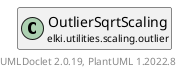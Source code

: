 @startuml
    remove .*\.(Instance|Par|Parameterizer|Factory)$
    set namespaceSeparator none
    hide empty fields
    hide empty methods

    class "<size:14>OutlierSqrtScaling.Par\n<size:10>elki.utilities.scaling.outlier" as elki.utilities.scaling.outlier.OutlierSqrtScaling.Par [[OutlierSqrtScaling.Par.html]] {
        {static} +MIN_ID: OptionID
        {static} +MAX_ID: OptionID
        #min: double
        #max: double
        +configure(Parameterization): void
        +make(): OutlierSqrtScaling
    }

    interface "<size:14>Parameterizer\n<size:10>elki.utilities.optionhandling" as elki.utilities.optionhandling.Parameterizer [[../../optionhandling/Parameterizer.html]] {
        {abstract} +make(): Object
    }
    class "<size:14>OutlierSqrtScaling\n<size:10>elki.utilities.scaling.outlier" as elki.utilities.scaling.outlier.OutlierSqrtScaling [[OutlierSqrtScaling.html]]

    elki.utilities.optionhandling.Parameterizer <|.. elki.utilities.scaling.outlier.OutlierSqrtScaling.Par
    elki.utilities.scaling.outlier.OutlierSqrtScaling +-- elki.utilities.scaling.outlier.OutlierSqrtScaling.Par

    center footer UMLDoclet 2.0.19, PlantUML 1.2022.8
@enduml
